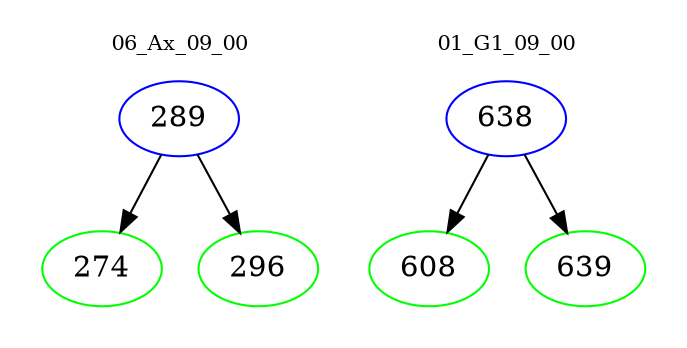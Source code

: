 digraph{
subgraph cluster_0 {
color = white
label = "06_Ax_09_00";
fontsize=10;
T0_289 [label="289", color="blue"]
T0_289 -> T0_274 [color="black"]
T0_274 [label="274", color="green"]
T0_289 -> T0_296 [color="black"]
T0_296 [label="296", color="green"]
}
subgraph cluster_1 {
color = white
label = "01_G1_09_00";
fontsize=10;
T1_638 [label="638", color="blue"]
T1_638 -> T1_608 [color="black"]
T1_608 [label="608", color="green"]
T1_638 -> T1_639 [color="black"]
T1_639 [label="639", color="green"]
}
}
